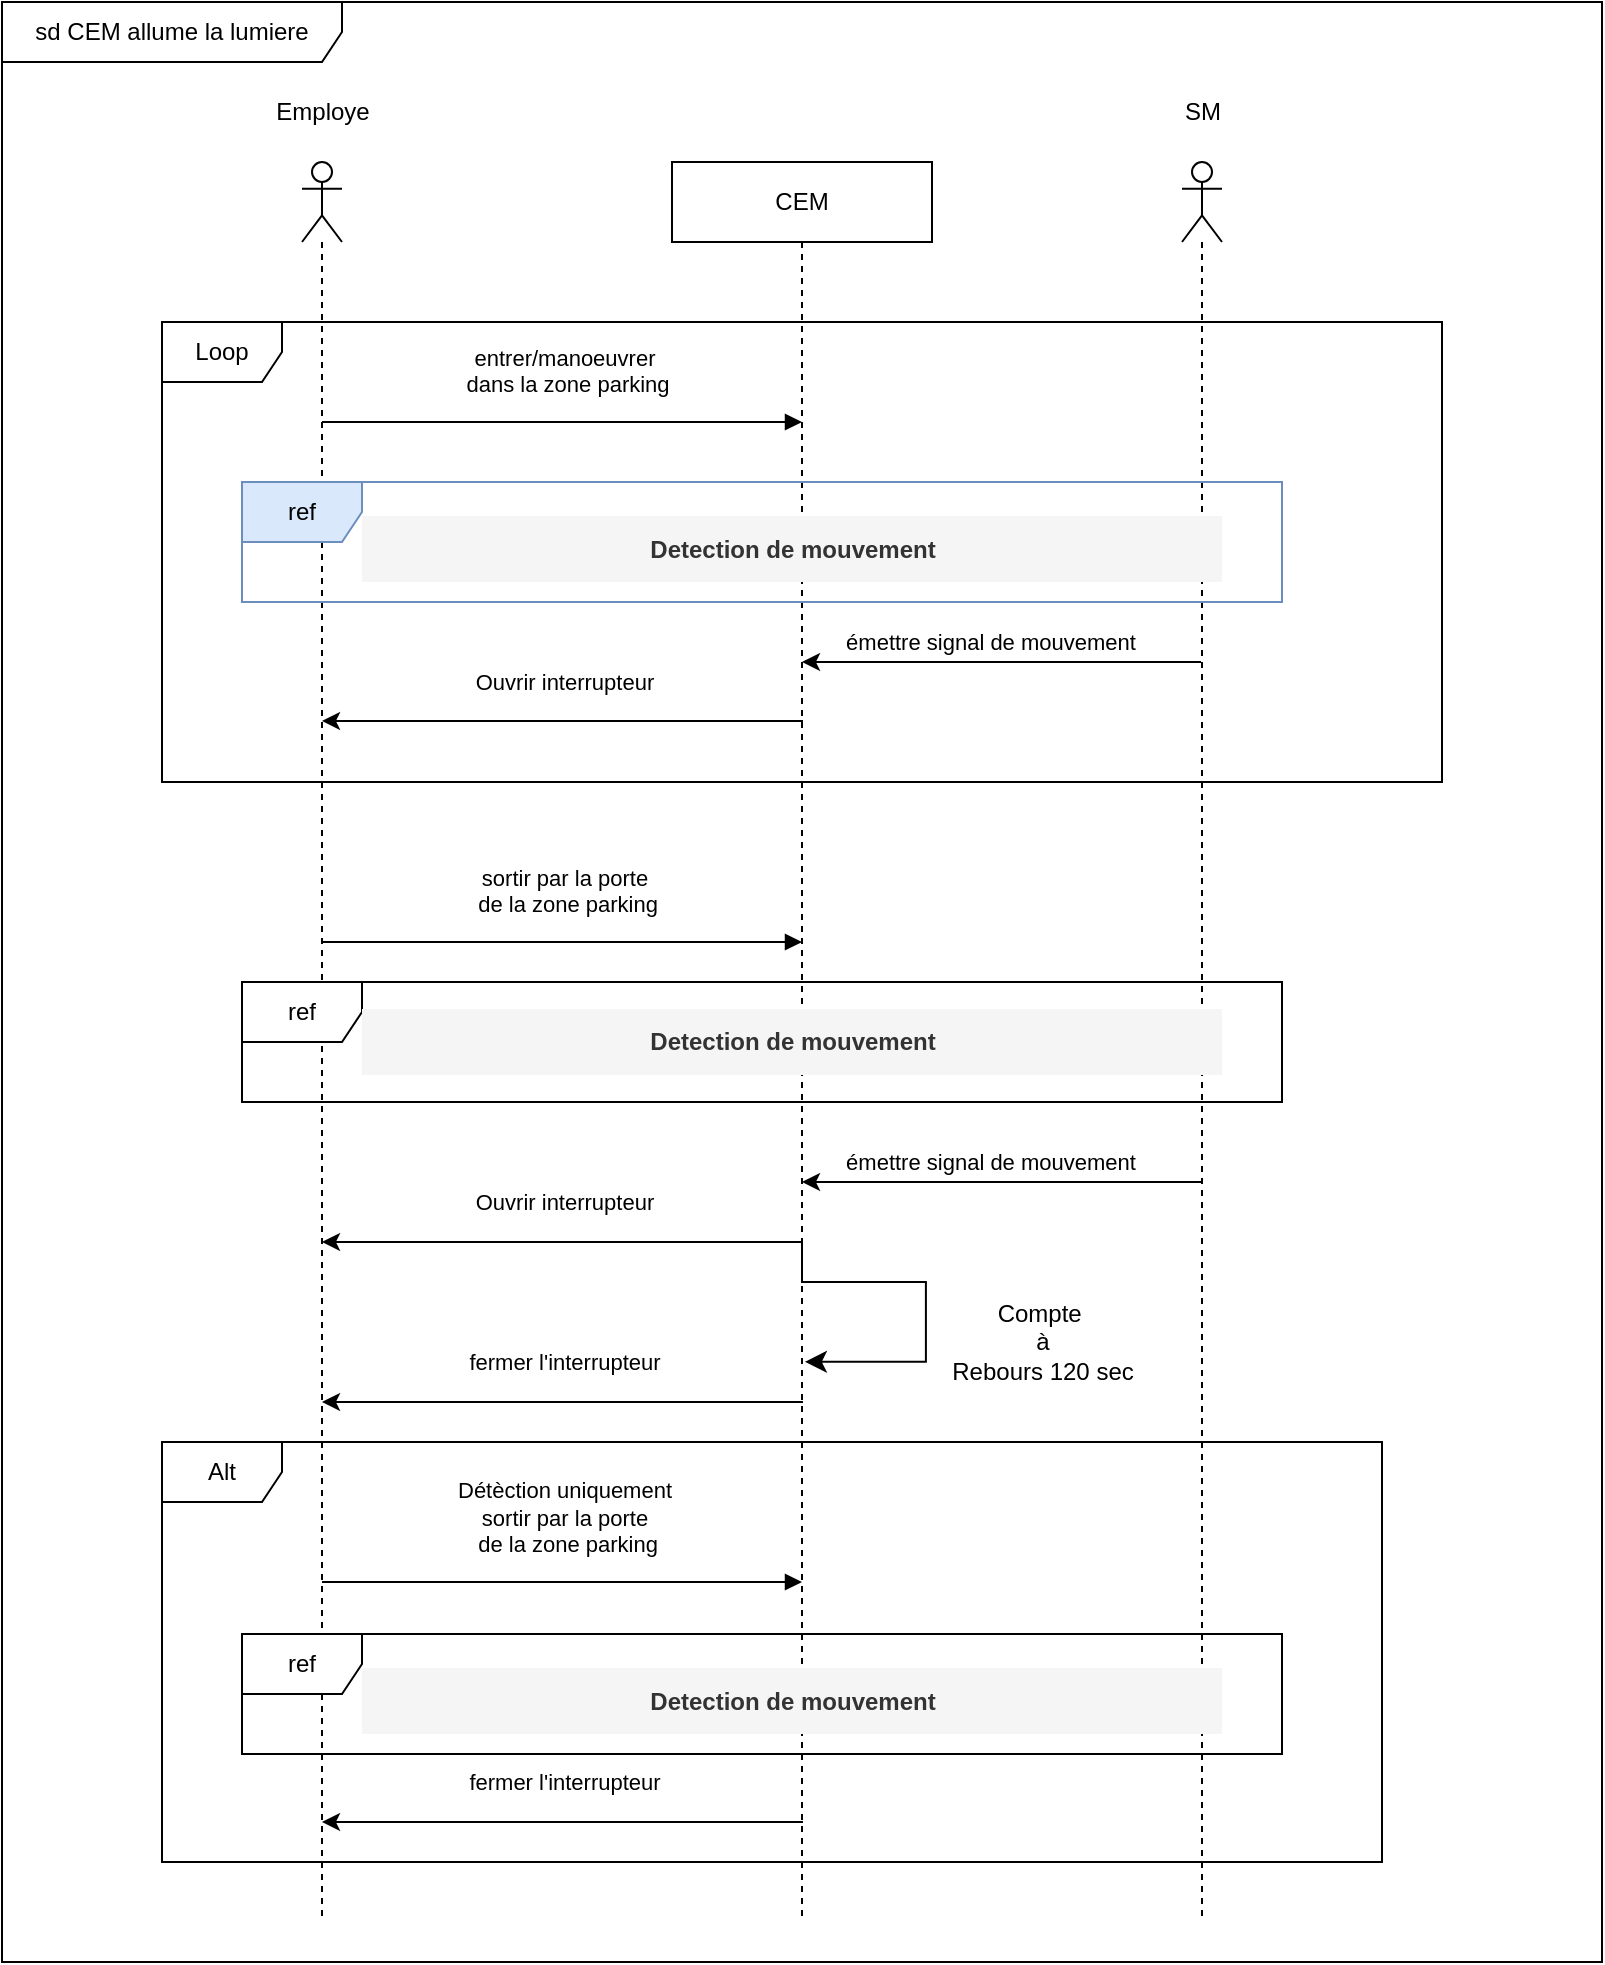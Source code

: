 <mxfile version="26.0.1">
  <diagram name="Page-1" id="2YBvvXClWsGukQMizWep">
    <mxGraphModel dx="1434" dy="668" grid="1" gridSize="10" guides="1" tooltips="1" connect="1" arrows="1" fold="1" page="1" pageScale="1" pageWidth="850" pageHeight="1100" math="0" shadow="0">
      <root>
        <mxCell id="0" />
        <mxCell id="1" parent="0" />
        <mxCell id="Dk-oPEJcy97Ib1sJZU_--22" value="" style="shape=umlLifeline;perimeter=lifelinePerimeter;whiteSpace=wrap;html=1;container=1;dropTarget=0;collapsible=0;recursiveResize=0;outlineConnect=0;portConstraint=eastwest;newEdgeStyle={&quot;curved&quot;:0,&quot;rounded&quot;:0};participant=umlActor;" parent="1" vertex="1">
          <mxGeometry x="610" y="100" width="20" height="880" as="geometry" />
        </mxCell>
        <mxCell id="Dk-oPEJcy97Ib1sJZU_--3" value="sd CEM allume la lumiere" style="shape=umlFrame;whiteSpace=wrap;html=1;pointerEvents=0;width=170;height=30;" parent="1" vertex="1">
          <mxGeometry x="20" y="20" width="800" height="980" as="geometry" />
        </mxCell>
        <mxCell id="Dk-oPEJcy97Ib1sJZU_--21" value="" style="shape=umlLifeline;perimeter=lifelinePerimeter;whiteSpace=wrap;html=1;container=1;dropTarget=0;collapsible=0;recursiveResize=0;outlineConnect=0;portConstraint=eastwest;newEdgeStyle={&quot;curved&quot;:0,&quot;rounded&quot;:0};participant=umlActor;" parent="1" vertex="1">
          <mxGeometry x="170" y="100" width="20" height="880" as="geometry" />
        </mxCell>
        <mxCell id="Dk-oPEJcy97Ib1sJZU_--23" value="CEM" style="shape=umlLifeline;perimeter=lifelinePerimeter;whiteSpace=wrap;html=1;container=1;dropTarget=0;collapsible=0;recursiveResize=0;outlineConnect=0;portConstraint=eastwest;newEdgeStyle={&quot;curved&quot;:0,&quot;rounded&quot;:0};" parent="1" vertex="1">
          <mxGeometry x="355" y="100" width="130" height="880" as="geometry" />
        </mxCell>
        <mxCell id="Dk-oPEJcy97Ib1sJZU_--26" value="entrer/manoeuvrer&lt;br&gt;&amp;nbsp;dans la zone parking" style="html=1;verticalAlign=bottom;endArrow=block;curved=0;rounded=0;" parent="1" edge="1">
          <mxGeometry x="0.004" y="10" width="80" relative="1" as="geometry">
            <mxPoint x="180" y="230" as="sourcePoint" />
            <mxPoint x="420" y="230" as="targetPoint" />
            <mxPoint as="offset" />
          </mxGeometry>
        </mxCell>
        <mxCell id="-AHTXcNS6uZ1yGS0YK7j-1" value="" style="endArrow=classic;html=1;rounded=0;" parent="1" target="Dk-oPEJcy97Ib1sJZU_--23" edge="1">
          <mxGeometry width="50" height="50" relative="1" as="geometry">
            <mxPoint x="619.5" y="350" as="sourcePoint" />
            <mxPoint x="429.5" y="350" as="targetPoint" />
          </mxGeometry>
        </mxCell>
        <mxCell id="-AHTXcNS6uZ1yGS0YK7j-3" value="émettre signal de mouvement" style="edgeLabel;html=1;align=center;verticalAlign=middle;resizable=0;points=[];" parent="-AHTXcNS6uZ1yGS0YK7j-1" vertex="1" connectable="0">
          <mxGeometry x="0.261" y="-1" relative="1" as="geometry">
            <mxPoint x="20" y="-9" as="offset" />
          </mxGeometry>
        </mxCell>
        <mxCell id="-AHTXcNS6uZ1yGS0YK7j-4" value="" style="endArrow=classic;html=1;rounded=0;" parent="1" edge="1">
          <mxGeometry width="50" height="50" relative="1" as="geometry">
            <mxPoint x="420.5" y="379.5" as="sourcePoint" />
            <mxPoint x="180" y="379.5" as="targetPoint" />
          </mxGeometry>
        </mxCell>
        <mxCell id="-AHTXcNS6uZ1yGS0YK7j-5" value="Ouvrir interrupteur" style="edgeLabel;html=1;align=center;verticalAlign=middle;resizable=0;points=[];" parent="-AHTXcNS6uZ1yGS0YK7j-4" vertex="1" connectable="0">
          <mxGeometry x="0.261" y="-1" relative="1" as="geometry">
            <mxPoint x="32" y="-19" as="offset" />
          </mxGeometry>
        </mxCell>
        <mxCell id="-AHTXcNS6uZ1yGS0YK7j-6" value="Loop" style="shape=umlFrame;whiteSpace=wrap;html=1;pointerEvents=0;" parent="1" vertex="1">
          <mxGeometry x="100" y="180" width="640" height="230" as="geometry" />
        </mxCell>
        <mxCell id="-AHTXcNS6uZ1yGS0YK7j-8" value="sortir par la porte&lt;br&gt;&amp;nbsp;de la zone parking" style="html=1;verticalAlign=bottom;endArrow=block;curved=0;rounded=0;" parent="1" edge="1">
          <mxGeometry x="0.004" y="10" width="80" relative="1" as="geometry">
            <mxPoint x="180" y="490" as="sourcePoint" />
            <mxPoint x="420" y="490" as="targetPoint" />
            <mxPoint as="offset" />
          </mxGeometry>
        </mxCell>
        <mxCell id="-AHTXcNS6uZ1yGS0YK7j-9" value="ref" style="shape=umlFrame;whiteSpace=wrap;html=1;pointerEvents=0;" parent="1" vertex="1">
          <mxGeometry x="140" y="510" width="520" height="60" as="geometry" />
        </mxCell>
        <mxCell id="-AHTXcNS6uZ1yGS0YK7j-10" value="Detection de mouvement" style="text;align=center;fontStyle=1;verticalAlign=middle;spacingLeft=3;spacingRight=3;strokeColor=none;rotatable=0;points=[[0,0.5],[1,0.5]];portConstraint=eastwest;html=1;" parent="1" vertex="1">
          <mxGeometry x="360" y="527" width="80" height="26" as="geometry" />
        </mxCell>
        <mxCell id="-AHTXcNS6uZ1yGS0YK7j-11" value="" style="endArrow=classic;html=1;rounded=0;" parent="1" target="Dk-oPEJcy97Ib1sJZU_--23" edge="1">
          <mxGeometry width="50" height="50" relative="1" as="geometry">
            <mxPoint x="619.5" y="610" as="sourcePoint" />
            <mxPoint x="429.5" y="610" as="targetPoint" />
          </mxGeometry>
        </mxCell>
        <mxCell id="-AHTXcNS6uZ1yGS0YK7j-12" value="émettre signal de mouvement" style="edgeLabel;html=1;align=center;verticalAlign=middle;resizable=0;points=[];" parent="-AHTXcNS6uZ1yGS0YK7j-11" vertex="1" connectable="0">
          <mxGeometry x="0.261" y="-1" relative="1" as="geometry">
            <mxPoint x="20" y="-9" as="offset" />
          </mxGeometry>
        </mxCell>
        <mxCell id="-AHTXcNS6uZ1yGS0YK7j-13" value="" style="endArrow=classic;html=1;rounded=0;" parent="1" target="Dk-oPEJcy97Ib1sJZU_--21" edge="1">
          <mxGeometry width="50" height="50" relative="1" as="geometry">
            <mxPoint x="420" y="640" as="sourcePoint" />
            <mxPoint x="190" y="640" as="targetPoint" />
            <Array as="points">
              <mxPoint x="350.5" y="640" />
            </Array>
          </mxGeometry>
        </mxCell>
        <mxCell id="-AHTXcNS6uZ1yGS0YK7j-14" value="Ouvrir interrupteur" style="edgeLabel;html=1;align=center;verticalAlign=middle;resizable=0;points=[];" parent="-AHTXcNS6uZ1yGS0YK7j-13" vertex="1" connectable="0">
          <mxGeometry x="0.261" y="-1" relative="1" as="geometry">
            <mxPoint x="32" y="-19" as="offset" />
          </mxGeometry>
        </mxCell>
        <mxCell id="-AHTXcNS6uZ1yGS0YK7j-15" value="" style="endArrow=classic;html=1;rounded=0;" parent="1" edge="1">
          <mxGeometry width="50" height="50" relative="1" as="geometry">
            <mxPoint x="420.5" y="720" as="sourcePoint" />
            <mxPoint x="180" y="720" as="targetPoint" />
          </mxGeometry>
        </mxCell>
        <mxCell id="-AHTXcNS6uZ1yGS0YK7j-16" value="fermer l&#39;interrupteur" style="edgeLabel;html=1;align=center;verticalAlign=middle;resizable=0;points=[];" parent="-AHTXcNS6uZ1yGS0YK7j-15" vertex="1" connectable="0">
          <mxGeometry x="0.261" y="-1" relative="1" as="geometry">
            <mxPoint x="32" y="-19" as="offset" />
          </mxGeometry>
        </mxCell>
        <mxCell id="-AHTXcNS6uZ1yGS0YK7j-17" value="" style="edgeStyle=segmentEdgeStyle;endArrow=classic;html=1;curved=0;rounded=0;endSize=8;startSize=8;exitX=0.485;exitY=0.788;exitDx=0;exitDy=0;exitPerimeter=0;" parent="1" edge="1">
          <mxGeometry width="50" height="50" relative="1" as="geometry">
            <mxPoint x="420.0" y="640.0" as="sourcePoint" />
            <mxPoint x="421.45" y="699.92" as="targetPoint" />
            <Array as="points">
              <mxPoint x="419.95" y="660" />
              <mxPoint x="481.95" y="660" />
              <mxPoint x="481.95" y="700" />
            </Array>
          </mxGeometry>
        </mxCell>
        <mxCell id="-AHTXcNS6uZ1yGS0YK7j-20" value="Compte&amp;nbsp;&lt;div&gt;à&lt;/div&gt;&lt;div&gt;Rebours 120 sec&lt;/div&gt;" style="text;html=1;align=center;verticalAlign=middle;resizable=0;points=[];autosize=1;strokeColor=none;fillColor=none;" parent="1" vertex="1">
          <mxGeometry x="485" y="660" width="110" height="60" as="geometry" />
        </mxCell>
        <mxCell id="-AHTXcNS6uZ1yGS0YK7j-21" value="Alt" style="shape=umlFrame;whiteSpace=wrap;html=1;pointerEvents=0;" parent="1" vertex="1">
          <mxGeometry x="100" y="740" width="610" height="210" as="geometry" />
        </mxCell>
        <mxCell id="-AHTXcNS6uZ1yGS0YK7j-22" value="Detection de mouvement" style="text;align=center;fontStyle=1;verticalAlign=middle;spacingLeft=3;spacingRight=3;strokeColor=none;rotatable=0;points=[[0,0.5],[1,0.5]];portConstraint=eastwest;html=1;" parent="1" vertex="1">
          <mxGeometry x="360" y="853" width="80" height="26" as="geometry" />
        </mxCell>
        <mxCell id="-AHTXcNS6uZ1yGS0YK7j-23" value="ref" style="shape=umlFrame;whiteSpace=wrap;html=1;pointerEvents=0;" parent="1" vertex="1">
          <mxGeometry x="140" y="836" width="520" height="60" as="geometry" />
        </mxCell>
        <mxCell id="-AHTXcNS6uZ1yGS0YK7j-24" value="Détèction uniquement&lt;br&gt;sortir par la porte&lt;br&gt;&amp;nbsp;de la zone parking" style="html=1;verticalAlign=bottom;endArrow=block;curved=0;rounded=0;" parent="1" edge="1">
          <mxGeometry x="0.004" y="10" width="80" relative="1" as="geometry">
            <mxPoint x="180" y="810" as="sourcePoint" />
            <mxPoint x="420" y="810" as="targetPoint" />
            <mxPoint as="offset" />
          </mxGeometry>
        </mxCell>
        <mxCell id="-AHTXcNS6uZ1yGS0YK7j-26" value="" style="endArrow=classic;html=1;rounded=0;" parent="1" edge="1">
          <mxGeometry width="50" height="50" relative="1" as="geometry">
            <mxPoint x="420.5" y="930" as="sourcePoint" />
            <mxPoint x="180" y="930" as="targetPoint" />
          </mxGeometry>
        </mxCell>
        <mxCell id="-AHTXcNS6uZ1yGS0YK7j-27" value="fermer l&#39;interrupteur" style="edgeLabel;html=1;align=center;verticalAlign=middle;resizable=0;points=[];" parent="-AHTXcNS6uZ1yGS0YK7j-26" vertex="1" connectable="0">
          <mxGeometry x="0.261" y="-1" relative="1" as="geometry">
            <mxPoint x="32" y="-19" as="offset" />
          </mxGeometry>
        </mxCell>
        <mxCell id="Dk-oPEJcy97Ib1sJZU_--18" value="ref" style="shape=umlFrame;whiteSpace=wrap;html=1;pointerEvents=0;fillColor=#dae8fc;strokeColor=#6c8ebf;gradientColor=none;fillStyle=auto;" parent="1" vertex="1">
          <mxGeometry x="140" y="260" width="520" height="60" as="geometry" />
        </mxCell>
        <mxCell id="Dk-oPEJcy97Ib1sJZU_--19" value="Detection de mouvement" style="text;align=center;fontStyle=1;verticalAlign=middle;spacingLeft=3;spacingRight=3;rotatable=0;points=[[0,0.5],[1,0.5]];portConstraint=eastwest;html=1;fillColor=#f5f5f5;fontColor=#333333;strokeColor=none;" parent="1" vertex="1">
          <mxGeometry x="200" y="277" width="430" height="33" as="geometry" />
        </mxCell>
        <mxCell id="-AHTXcNS6uZ1yGS0YK7j-28" value="Detection de mouvement" style="text;align=center;fontStyle=1;verticalAlign=middle;spacingLeft=3;spacingRight=3;rotatable=0;points=[[0,0.5],[1,0.5]];portConstraint=eastwest;html=1;fillColor=#f5f5f5;fontColor=#333333;strokeColor=none;" parent="1" vertex="1">
          <mxGeometry x="200" y="523.5" width="430" height="33" as="geometry" />
        </mxCell>
        <mxCell id="-AHTXcNS6uZ1yGS0YK7j-29" value="Detection de mouvement" style="text;align=center;fontStyle=1;verticalAlign=middle;spacingLeft=3;spacingRight=3;rotatable=0;points=[[0,0.5],[1,0.5]];portConstraint=eastwest;html=1;fillColor=#f5f5f5;fontColor=#333333;strokeColor=none;" parent="1" vertex="1">
          <mxGeometry x="200" y="853" width="430" height="33" as="geometry" />
        </mxCell>
        <mxCell id="-AHTXcNS6uZ1yGS0YK7j-30" value="Employe" style="text;html=1;align=center;verticalAlign=middle;resizable=0;points=[];autosize=1;strokeColor=none;fillColor=none;" parent="1" vertex="1">
          <mxGeometry x="145" y="60" width="70" height="30" as="geometry" />
        </mxCell>
        <mxCell id="-AHTXcNS6uZ1yGS0YK7j-31" value="SM" style="text;html=1;align=center;verticalAlign=middle;resizable=0;points=[];autosize=1;strokeColor=none;fillColor=none;" parent="1" vertex="1">
          <mxGeometry x="600" y="60" width="40" height="30" as="geometry" />
        </mxCell>
      </root>
    </mxGraphModel>
  </diagram>
</mxfile>

